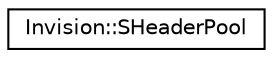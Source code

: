 digraph "Graphical Class Hierarchy"
{
 // LATEX_PDF_SIZE
  edge [fontname="Helvetica",fontsize="10",labelfontname="Helvetica",labelfontsize="10"];
  node [fontname="Helvetica",fontsize="10",shape=record];
  rankdir="LR";
  Node0 [label="Invision::SHeaderPool",height=0.2,width=0.4,color="black", fillcolor="white", style="filled",URL="$struct_invision_1_1_s_header_pool.html",tooltip=" "];
}
